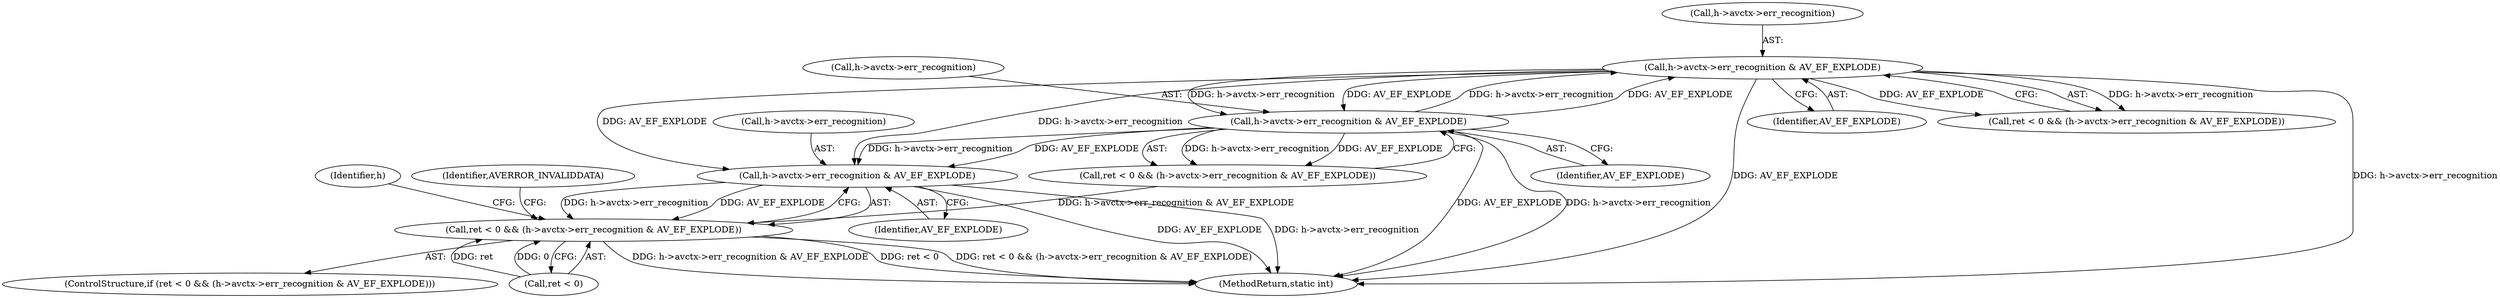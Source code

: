 digraph "0_FFmpeg_29ffeef5e73b8f41ff3a3f2242d356759c66f91f@pointer" {
"1002436" [label="(Call,h->avctx->err_recognition & AV_EF_EXPLODE)"];
"1001600" [label="(Call,h->avctx->err_recognition & AV_EF_EXPLODE)"];
"1001624" [label="(Call,h->avctx->err_recognition & AV_EF_EXPLODE)"];
"1002432" [label="(Call,ret < 0 && (h->avctx->err_recognition & AV_EF_EXPLODE))"];
"1002437" [label="(Call,h->avctx->err_recognition)"];
"1001600" [label="(Call,h->avctx->err_recognition & AV_EF_EXPLODE)"];
"1002447" [label="(Identifier,h)"];
"1002444" [label="(Identifier,AVERROR_INVALIDDATA)"];
"1001601" [label="(Call,h->avctx->err_recognition)"];
"1002432" [label="(Call,ret < 0 && (h->avctx->err_recognition & AV_EF_EXPLODE))"];
"1001606" [label="(Identifier,AV_EF_EXPLODE)"];
"1001630" [label="(Identifier,AV_EF_EXPLODE)"];
"1002442" [label="(Identifier,AV_EF_EXPLODE)"];
"1002431" [label="(ControlStructure,if (ret < 0 && (h->avctx->err_recognition & AV_EF_EXPLODE)))"];
"1001625" [label="(Call,h->avctx->err_recognition)"];
"1003435" [label="(MethodReturn,static int)"];
"1001620" [label="(Call,ret < 0 && (h->avctx->err_recognition & AV_EF_EXPLODE))"];
"1001596" [label="(Call,ret < 0 && (h->avctx->err_recognition & AV_EF_EXPLODE))"];
"1002433" [label="(Call,ret < 0)"];
"1001624" [label="(Call,h->avctx->err_recognition & AV_EF_EXPLODE)"];
"1002436" [label="(Call,h->avctx->err_recognition & AV_EF_EXPLODE)"];
"1002436" -> "1002432"  [label="AST: "];
"1002436" -> "1002442"  [label="CFG: "];
"1002437" -> "1002436"  [label="AST: "];
"1002442" -> "1002436"  [label="AST: "];
"1002432" -> "1002436"  [label="CFG: "];
"1002436" -> "1003435"  [label="DDG: AV_EF_EXPLODE"];
"1002436" -> "1003435"  [label="DDG: h->avctx->err_recognition"];
"1002436" -> "1002432"  [label="DDG: h->avctx->err_recognition"];
"1002436" -> "1002432"  [label="DDG: AV_EF_EXPLODE"];
"1001600" -> "1002436"  [label="DDG: h->avctx->err_recognition"];
"1001600" -> "1002436"  [label="DDG: AV_EF_EXPLODE"];
"1001624" -> "1002436"  [label="DDG: h->avctx->err_recognition"];
"1001624" -> "1002436"  [label="DDG: AV_EF_EXPLODE"];
"1001600" -> "1001596"  [label="AST: "];
"1001600" -> "1001606"  [label="CFG: "];
"1001601" -> "1001600"  [label="AST: "];
"1001606" -> "1001600"  [label="AST: "];
"1001596" -> "1001600"  [label="CFG: "];
"1001600" -> "1003435"  [label="DDG: AV_EF_EXPLODE"];
"1001600" -> "1003435"  [label="DDG: h->avctx->err_recognition"];
"1001600" -> "1001596"  [label="DDG: h->avctx->err_recognition"];
"1001600" -> "1001596"  [label="DDG: AV_EF_EXPLODE"];
"1001624" -> "1001600"  [label="DDG: h->avctx->err_recognition"];
"1001624" -> "1001600"  [label="DDG: AV_EF_EXPLODE"];
"1001600" -> "1001624"  [label="DDG: h->avctx->err_recognition"];
"1001600" -> "1001624"  [label="DDG: AV_EF_EXPLODE"];
"1001624" -> "1001620"  [label="AST: "];
"1001624" -> "1001630"  [label="CFG: "];
"1001625" -> "1001624"  [label="AST: "];
"1001630" -> "1001624"  [label="AST: "];
"1001620" -> "1001624"  [label="CFG: "];
"1001624" -> "1003435"  [label="DDG: AV_EF_EXPLODE"];
"1001624" -> "1003435"  [label="DDG: h->avctx->err_recognition"];
"1001624" -> "1001620"  [label="DDG: h->avctx->err_recognition"];
"1001624" -> "1001620"  [label="DDG: AV_EF_EXPLODE"];
"1002432" -> "1002431"  [label="AST: "];
"1002432" -> "1002433"  [label="CFG: "];
"1002433" -> "1002432"  [label="AST: "];
"1002444" -> "1002432"  [label="CFG: "];
"1002447" -> "1002432"  [label="CFG: "];
"1002432" -> "1003435"  [label="DDG: ret < 0 && (h->avctx->err_recognition & AV_EF_EXPLODE)"];
"1002432" -> "1003435"  [label="DDG: h->avctx->err_recognition & AV_EF_EXPLODE"];
"1002432" -> "1003435"  [label="DDG: ret < 0"];
"1002433" -> "1002432"  [label="DDG: ret"];
"1002433" -> "1002432"  [label="DDG: 0"];
"1001620" -> "1002432"  [label="DDG: h->avctx->err_recognition & AV_EF_EXPLODE"];
}
